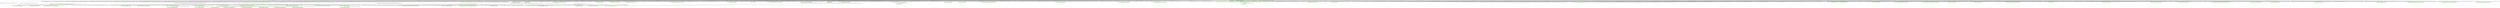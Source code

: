 digraph G {
  node [color=".3 .2 1.0",shape=box,style=filled];
  edge [];
  "0" [label="<java.lang.String: java.lang.String valueOf(java.lang.Object)>",];
  "1" [label="<org.xml.sax.helpers.LocatorImpl: java.lang.String getSystemId()>",];
  "2" [label="<java.io.PrintWriter: void <init>(java.io.Writer)>",];
  "3" [label="<java.lang.String: java.lang.String valueOf(int)>",];
  "4" [label="<java.lang.StringBuffer: void <init>(java.lang.String)>",];
  "5" [label="<java.io.PrintWriter: void println()>",];
  "6" [label="<org.apache.xalan.res.XSLMessages: java.lang.String createMsg(org.apache.xml.utils.res.XResourceBundleBase,java.lang.String,java.lang.Object[])>",];
  "7" [label="<java.lang.System: void <clinit>()>",];
  "8" [label="<javax.xml.transform.sax.SAXResult: void <init>(org.xml.sax.ContentHandler)>",];
  "9" [label="<org.xml.sax.helpers.LocatorImpl: java.lang.String getPublicId()>",];
  "10" [label="<java.lang.Object: java.lang.Class getClass()>",];
  "11" [label="<org.xml.sax.SAXException: java.lang.String getMessage()>",];
  "12" [label="<org.apache.xalan.res.XSLMessages: void <clinit>()>",];
  "13" [label="<java.lang.Throwable: void printStackTrace(java.io.PrintWriter)>",];
  "14" [label="<org.apache.xml.utils.SAXSourceLocator: void <init>(org.xml.sax.SAXParseException)>",];
  "15" [label="<java.lang.RuntimeException: void <init>(java.lang.String)>",];
  "16" [label="<javax.xml.transform.stream.StreamSource: void <init>(java.lang.String)>",];
  "17" [label="<java.util.MissingResourceException: void <init>(java.lang.String,java.lang.String,java.lang.String)>",];
  "18" [label="<java.lang.System: long currentTimeMillis()>",];
  "19" [label="<java.util.Vector: int size()>",];
  "20" [label="<org.apache.xml.utils.SAXSourceLocator: java.lang.String getPublicId()>",];
  "21" [label="<org.xml.sax.helpers.LocatorImpl: int getLineNumber()>",];
  "22" [label="<java.lang.System: void exit(int)>",];
  "23" [label="<java.util.Locale: java.util.Locale getDefault()>",];
  "24" [label="<java.lang.Object: void <init>()>",];
  "25" [label="<javax.xml.transform.stream.StreamResult: void <init>(java.io.OutputStream)>",];
  "26" [label="<javax.xml.transform.stream.StreamSource: void <init>(java.io.Reader)>",];
  "27" [label="<java.lang.StringBuffer: java.lang.StringBuffer append(java.lang.String)>",];
  "28" [label="<java.util.Vector: void <init>()>",];
  "29" [label="<org.xml.sax.helpers.LocatorImpl: int getColumnNumber()>",];
  "30" [label="<java.util.Vector: void addElement(java.lang.Object)>",];
  "31" [label="<org.apache.xalan.trace.PrintTraceListener: void <init>(java.io.PrintWriter)>",];
  "32" [label="<java.lang.Integer: int parseInt(java.lang.String)>",];
  "33" [label="<org.apache.xalan.xslt.Process: void main(java.lang.String[])>",];
  "34" [label="<java.lang.Class: java.lang.String getName()>",];
  "35" [label="<javax.xml.parsers.SAXParserFactory: javax.xml.parsers.SAXParserFactory newInstance()>",];
  "36" [label="<javax.xml.transform.TransformerException: javax.xml.transform.SourceLocator getLocator()>",];
  "37" [label="<java.io.PrintWriter: void println(java.lang.String)>",];
  "38" [label="<org.xml.sax.helpers.LocatorImpl: void setColumnNumber(int)>",];
  "39" [label="<org.apache.xalan.res.XSLMessages: java.util.ListResourceBundle loadResourceBundle(java.lang.String)>",];
  "40" [label="<org.xml.sax.SAXException: void <init>(java.lang.Exception)>",];
  "41" [label="<java.lang.String: void <clinit>()>",];
  "42" [label="<org.apache.xml.utils.SAXSourceLocator: int getColumnNumber()>",];
  "43" [label="<javax.xml.transform.dom.DOMSource: void <init>(org.w3c.dom.Node)>",];
  "44" [label="<org.apache.xalan.xslt.Process: void doExit(int)>",];
  "45" [label="<java.io.FileOutputStream: void <init>(java.lang.String)>",];
  "46" [label="<java.lang.Boolean: void <clinit>()>",];
  "47" [label="<java.io.PrintWriter: void close()>",];
  "48" [label="<org.xml.sax.helpers.LocatorImpl: void setLineNumber(int)>",];
  "49" [label="<org.xml.sax.SAXException: java.lang.Exception getException()>",];
  "50" [label="<org.xml.sax.helpers.LocatorImpl: void setSystemId(java.lang.String)>",];
  "51" [label="<javax.xml.transform.TransformerException: java.lang.Throwable getCause()>",];
  "52" [label="<java.util.ResourceBundle: java.util.ResourceBundle getBundle(java.lang.String,java.util.Locale)>",];
  "53" [label="<java.lang.String: boolean equalsIgnoreCase(java.lang.String)>",];
  "54" [label="<javax.xml.transform.sax.SAXSource: void <init>(org.xml.sax.XMLReader,org.xml.sax.InputSource)>",];
  "55" [label="<java.io.FileWriter: void <init>(java.lang.String)>",];
  "56" [label="<java.text.MessageFormat: java.lang.String format(java.lang.String,java.lang.Object[])>",];
  "57" [label="<org.xml.sax.helpers.LocatorImpl: void <init>()>",];
  "58" [label="<org.apache.xml.utils.SAXSourceLocator: java.lang.String getSystemId()>",];
  "59" [label="<javax.xml.transform.TransformerException: void <init>(java.lang.String)>",];
  "60" [label="<org.apache.xalan.xslt.Process: void printArgOptions(org.apache.xalan.res.XSLTErrorResources)>",];
  "61" [label="<java.lang.ref.Finalizer: void register(java.lang.Object)>",];
  "62" [label="<java.io.StringReader: void <init>(java.lang.String)>",];
  "63" [label="<org.apache.xml.utils.DefaultErrorHandler: void printLocation(java.io.PrintWriter,java.lang.Throwable)>",];
  "64" [label="<java.util.Vector: java.lang.Object elementAt(int)>",];
  "65" [label="<org.xml.sax.helpers.XMLReaderFactory: org.xml.sax.XMLReader createXMLReader()>",];
  "66" [label="<org.apache.xalan.processor.XSLProcessorVersion: void <clinit>()>",];
  "67" [label="<java.lang.Object: void <clinit>()>",];
  "68" [label="<org.apache.xml.utils.SAXSourceLocator: int getLineNumber()>",];
  "69" [label="<java.lang.String: char charAt(int)>",];
  "70" [label="<org.xml.sax.InputSource: void <init>(java.lang.String)>",];
  "71" [label="<javax.xml.transform.dom.DOMResult: void <init>(org.w3c.dom.Node)>",];
  "72" [label="<org.xml.sax.SAXException: void <init>(java.lang.String)>",];
  "73" [label="<javax.xml.parsers.DocumentBuilderFactory: javax.xml.parsers.DocumentBuilderFactory newInstance()>",];
  "74" [label="<java.io.PrintWriter: void <init>(java.io.OutputStream,boolean)>",];
  "75" [label="<java.util.Locale: void <init>(java.lang.String,java.lang.String)>",];
  "76" [label="<java.io.PrintWriter: void print(java.lang.String)>",];
  "77" [label="<org.xml.sax.helpers.LocatorImpl: void setPublicId(java.lang.String)>",];
  "78" [label="<java.lang.Throwable: java.lang.String getMessage()>",];
  "79" [label="<java.lang.StringBuffer: java.lang.StringBuffer append(int)>",];
  "80" [label="<java.lang.String: boolean equals(java.lang.Object)>",];
  "81" [label="<java.lang.Class: java.lang.Class forName(java.lang.String)>",];
  "82" [label="<javax.xml.transform.TransformerFactory: javax.xml.transform.TransformerFactory newInstance()>",];
  "83" [label="<javax.xml.transform.dom.DOMSource: void <init>(org.w3c.dom.Node,java.lang.String)>",];
  "84" [label="<javax.xml.transform.TransformerException: void printStackTrace(java.io.PrintWriter)>",];
  "85" [label="<org.apache.xalan.res.XSLMessages: java.lang.String createMessage(int,java.lang.Object[])>",];
  "6" -> "27" [label="[28@L351] $r11 = invokevirtual $r9.<java.lang.StringBuffer: java.lang.StringBuffer append(java.lang.String)>(%stringconst2);",];
  "6" -> "56" [label="[19@L346] r14 = invokestatic <java.text.MessageFormat: java.lang.String format(java.lang.String,java.lang.Object[])>(r13, args);",];
  "6" -> "0" [label="[25@L351] $r10 = invokestatic <java.lang.String: java.lang.String valueOf(java.lang.Object)>($r8);",];
  "6" -> "15" [label="[36@L359] invokespecial $r2.<java.lang.RuntimeException: void <init>(java.lang.String)>(r14);",];
  "6" -> "4" [label="[26@L351] invokespecial $r9.<java.lang.StringBuffer: void <init>(java.lang.String)>($r10);",];
  "14" -> "57" [label="[0@L107] invokespecial %this.<org.xml.sax.helpers.LocatorImpl: void <init>()>();",];
  "14" -> "77" [label="[6@L111] invokevirtual %this.<org.xml.sax.helpers.LocatorImpl: void setPublicId(java.lang.String)>($r2);",];
  "14" -> "38" [label="[4@L110] invokevirtual %this.<org.xml.sax.helpers.LocatorImpl: void setColumnNumber(int)>($i1);",];
  "14" -> "50" [label="[8@L112] invokevirtual %this.<org.xml.sax.helpers.LocatorImpl: void setSystemId(java.lang.String)>($r3);",];
  "14" -> "48" [label="[2@L109] invokevirtual %this.<org.xml.sax.helpers.LocatorImpl: void setLineNumber(int)>($i0);",];
  "20" -> "9" [label="[2@L128] $r3 = invokespecial %this.<org.xml.sax.helpers.LocatorImpl: java.lang.String getPublicId()>();",];
  "31" -> "24" [label="[0@L89] invokespecial %this.<java.lang.Object: void <init>()>();",];
  "33" -> "72" [label="[623@L829] invokespecial $r284.<org.xml.sax.SAXException: void <init>(java.lang.String)>($r203);",];
  "33" -> "70" [label="[642@L852] invokespecial $r288.<org.xml.sax.InputSource: void <init>(java.lang.String)>(r234);",];
  "33" -> "85" [label="[169@L344] $r102 = invokestatic <org.apache.xalan.res.XSLMessages: java.lang.String createMessage(int,java.lang.Object[])>(%intconst7, $r100);",];
  "33" -> "85" [label="[705@L917] $r189 = invokestatic <org.apache.xalan.res.XSLMessages: java.lang.String createMessage(int,java.lang.Object[])>(%intconst38, %nullconst);",];
  "33" -> "43" [label="[548@L698] invokespecial $r278.<javax.xml.transform.dom.DOMSource: void <init>(org.w3c.dom.Node)>($r157);",];
  "33" -> "27" [label="[709@L918] $r191 = invokevirtual $r296.<java.lang.StringBuffer: java.lang.StringBuffer append(java.lang.String)>(%stringconst39);",];
  "33" -> "53" [label="[275@L435] $z18 = invokevirtual $r43.<java.lang.String: boolean equalsIgnoreCase(java.lang.String)>($r42);",];
  "33" -> "31" [label="[51@L259] invokespecial $r258.<org.apache.xalan.trace.PrintTraceListener: void <init>(java.io.PrintWriter)>($r256);",];
  "33" -> "82" [label="[15@L224] r233 = invokestatic <javax.xml.transform.TransformerFactory: javax.xml.transform.TransformerFactory newInstance()>();",];
  "33" -> "64" [label="[515@L656] $r132 = invokevirtual $r257.<java.util.Vector: java.lang.Object elementAt(int)>($i30);",];
  "33" -> "44" [label="[722@L928] invokestatic <org.apache.xalan.xslt.Process: void doExit(int)>($i58);",];
  "33" -> "85" [label="[152@L334] $r105 = invokestatic <org.apache.xalan.res.XSLMessages: java.lang.String createMessage(int,java.lang.Object[])>(%intconst7, $r103);",];
  "33" -> "39" [label="[8@L210] $r2 = invokestatic <org.apache.xalan.res.XSLMessages: java.util.ListResourceBundle loadResourceBundle(java.lang.String)>(%stringconst1);",];
  "33" -> "37" [label="[726@L945] invokevirtual $r256.<java.io.PrintWriter: void println(java.lang.String)>(%stringconst41);",];
  "33" -> "85" [label="[664@L882] $r121 = invokestatic <org.apache.xalan.res.XSLMessages: java.lang.String createMessage(int,java.lang.Object[])>(%intconst2, %nullconst);",];
  "33" -> "53" [label="[87@L292] $z4 = invokevirtual $r15.<java.lang.String: boolean equalsIgnoreCase(java.lang.String)>($r14);",];
  "33" -> "53" [label="[213@L378] $z11 = invokevirtual $r29.<java.lang.String: boolean equalsIgnoreCase(java.lang.String)>($r28);",];
  "33" -> "32" [label="[100@L298] invokestatic <java.lang.Integer: int parseInt(java.lang.String)>($r113);",];
  "33" -> "53" [label="[379@L512] $z24 = invokevirtual $r55.<java.lang.String: boolean equalsIgnoreCase(java.lang.String)>($r54);",];
  "33" -> "13" [label="[700@L912] invokevirtual r253.<java.lang.Throwable: void printStackTrace(java.io.PrintWriter)>(r231);",];
  "33" -> "31" [label="[71@L277] invokespecial $r260.<org.apache.xalan.trace.PrintTraceListener: void <init>(java.io.PrintWriter)>($r256);",];
  "33" -> "70" [label="[604@L779] invokespecial $r282.<org.xml.sax.InputSource: void <init>(java.lang.String)>(r234);",];
  "33" -> "26" [label="[661@L876] invokespecial $r294.<javax.xml.transform.stream.StreamSource: void <init>(java.io.Reader)>($r293);",];
  "33" -> "16" [label="[654@L865] invokespecial $r292.<javax.xml.transform.stream.StreamSource: void <init>(java.lang.String)>(r234);",];
  "33" -> "53" [label="[123@L318] $z6 = invokevirtual $r19.<java.lang.String: boolean equalsIgnoreCase(java.lang.String)>($r18);",];
  "33" -> "69" [label="[94@L296] $c28 = invokevirtual $r112.<java.lang.String: char charAt(int)>(%intconst4);",];
  "33" -> "54" [label="[643@L852] invokespecial $r289.<javax.xml.transform.sax.SAXSource: void <init>(org.xml.sax.XMLReader,org.xml.sax.InputSource)>(r252, $r288);",];
  "33" -> "53" [label="[258@L406] $z15 = invokevirtual $r37.<java.lang.String: boolean equalsIgnoreCase(java.lang.String)>($r36);",];
  "33" -> "10" [label="[710@L918] $r192 = invokevirtual r253.<java.lang.Object: java.lang.Class getClass()>();",];
  "33" -> "47" [label="[724@L933] invokevirtual r231.<java.io.PrintWriter: void close()>();",];
  "33" -> "44" [label="[375@L509] invokestatic <org.apache.xalan.xslt.Process: void doExit(int)>($i50);",];
  "33" -> "74" [label="[5@L207] invokespecial $r256.<java.io.PrintWriter: void <init>(java.io.OutputStream,boolean)>($r1, %intconst0);",];
  "33" -> "45" [label="[452@L590] invokespecial $r268.<java.io.FileOutputStream: void <init>(java.lang.String)>(r235);",];
  "33" -> "53" [label="[269@L431] $z17 = invokevirtual $r41.<java.lang.String: boolean equalsIgnoreCase(java.lang.String)>($r40);",];
  "33" -> "53" [label="[291@L443] $z20 = invokevirtual $r47.<java.lang.String: boolean equalsIgnoreCase(java.lang.String)>($r46);",];
  "33" -> "85" [label="[118@L314] $r111 = invokestatic <org.apache.xalan.res.XSLMessages: java.lang.String createMessage(int,java.lang.Object[])>(%intconst7, $r109);",];
  "33" -> "53" [label="[239@L398] $z14 = invokevirtual $r35.<java.lang.String: boolean equalsIgnoreCase(java.lang.String)>($r34);",];
  "33" -> "85" [label="[20@L230] $r230 = invokestatic <org.apache.xalan.res.XSLMessages: java.lang.String createMessage(int,java.lang.Object[])>(%intconst2, %nullconst);",];
  "33" -> "37" [label="[254@L400] invokevirtual $r256.<java.io.PrintWriter: void println(java.lang.String)>($r89);",];
  "33" -> "53" [label="[410@L539] $z25 = invokevirtual $r57.<java.lang.String: boolean equalsIgnoreCase(java.lang.String)>($r56);",];
  "33" -> "35" [label="[560@L716] $r146 = invokestatic <javax.xml.parsers.SAXParserFactory: javax.xml.parsers.SAXParserFactory newInstance()>();",];
  "33" -> "2" [label="[429@L555] invokespecial $r264.<java.io.PrintWriter: void <init>(java.io.Writer)>($r263);",];
  "33" -> "53" [label="[235@L392] $z13 = invokevirtual $r33.<java.lang.String: boolean equalsIgnoreCase(java.lang.String)>($r32);",];
  "33" -> "16" [label="[650@L860] invokespecial $r291.<javax.xml.transform.stream.StreamSource: void <init>(java.lang.String)>(r234);",];
  "33" -> "70" [label="[532@L679] invokespecial $r274.<org.xml.sax.InputSource: void <init>(java.lang.String)>(r234);",];
  "33" -> "53" [label="[174@L348] $z9 = invokevirtual $r25.<java.lang.String: boolean equalsIgnoreCase(java.lang.String)>($r24);",];
  "33" -> "85" [label="[372@L506] $r70 = invokestatic <org.apache.xalan.res.XSLMessages: java.lang.String createMessage(int,java.lang.Object[])>(%intconst7, $r68);",];
  "33" -> "73" [label="[436@L567] $r179 = invokestatic <javax.xml.parsers.DocumentBuilderFactory: javax.xml.parsers.DocumentBuilderFactory newInstance()>();",];
  "33" -> "53" [label="[230@L388] $z12 = invokevirtual $r31.<java.lang.String: boolean equalsIgnoreCase(java.lang.String)>($r30);",];
  "33" -> "25" [label="[453@L590] invokespecial $r269.<javax.xml.transform.stream.StreamResult: void <init>(java.io.OutputStream)>($r268);",];
  "33" -> "19" [label="[509@L651] $i34 = invokevirtual $r257.<java.util.Vector: int size()>();",];
  "33" -> "0" [label="[244@L400] $r83 = invokestatic <java.lang.String: java.lang.String valueOf(java.lang.Object)>($r82);",];
  "33" -> "16" [label="[466@L607] invokespecial $r271.<javax.xml.transform.stream.StreamSource: void <init>(java.lang.String)>(r234);",];
  "33" -> "53" [label="[67@L274] $z2 = invokevirtual $r11.<java.lang.String: boolean equalsIgnoreCase(java.lang.String)>($r10);",];
  "33" -> "31" [label="[61@L268] invokespecial $r259.<org.apache.xalan.trace.PrintTraceListener: void <init>(java.io.PrintWriter)>($r256);",];
  "33" -> "37" [label="[21@L229] invokevirtual $r256.<java.io.PrintWriter: void println(java.lang.String)>($r230);",];
  "33" -> "85" [label="[341@L479] $r76 = invokestatic <org.apache.xalan.res.XSLMessages: java.lang.String createMessage(int,java.lang.Object[])>(%intconst7, $r74);",];
  "33" -> "85" [label="[208@L374] $r95 = invokestatic <org.apache.xalan.res.XSLMessages: java.lang.String createMessage(int,java.lang.Object[])>(%intconst7, $r93);",];
  "33" -> "59" [label="[478@L615] invokespecial $r272.<javax.xml.transform.TransformerException: void <init>(java.lang.String)>($r174);",];
  "33" -> "37" [label="[684@L891] invokevirtual $r256.<java.io.PrintWriter: void println(java.lang.String)>($r129);",];
  "33" -> "37" [label="[665@L881] invokevirtual $r256.<java.io.PrintWriter: void println(java.lang.String)>($r121);",];
  "33" -> "53" [label="[264@L410] $z16 = invokevirtual $r39.<java.lang.String: boolean equalsIgnoreCase(java.lang.String)>($r38);",];
  "33" -> "35" [label="[611@L814] $r139 = invokestatic <javax.xml.parsers.SAXParserFactory: javax.xml.parsers.SAXParserFactory newInstance()>();",];
  "33" -> "53" [label="[57@L265] $z1 = invokevirtual $r9.<java.lang.String: boolean equalsIgnoreCase(java.lang.String)>($r8);",];
  "33" -> "80" [label="[434@L562] $z31 = invokevirtual r232.<java.lang.String: boolean equals(java.lang.Object)>(%stringconst23);",];
  "33" -> "27" [label="[247@L401] $r85 = invokevirtual $r262.<java.lang.StringBuffer: java.lang.StringBuffer append(java.lang.String)>($r84);",];
  "33" -> "30" [label="[199@L366] invokevirtual $r257.<java.util.Vector: void addElement(java.lang.Object)>(r244);",];
  "33" -> "28" [label="[37@L248] invokespecial $r257.<java.util.Vector: void <init>()>();",];
  "33" -> "44" [label="[667@L884] invokestatic <org.apache.xalan.xslt.Process: void doExit(int)>($i56);",];
  "33" -> "31" [label="[81@L286] invokespecial $r261.<org.apache.xalan.trace.PrintTraceListener: void <init>(java.io.PrintWriter)>($r256);",];
  "33" -> "34" [label="[711@L918] $r193 = invokevirtual $r192.<java.lang.Class: java.lang.String getName()>();",];
  "33" -> "71" [label="[539@L685] invokespecial $r276.<javax.xml.transform.dom.DOMResult: void <init>(org.w3c.dom.Node)>($r157);",];
  "33" -> "64" [label="[512@L655] $r130 = invokevirtual $r257.<java.util.Vector: java.lang.Object elementAt(int)>(i35);",];
  "33" -> "85" [label="[225@L384] $r92 = invokestatic <org.apache.xalan.res.XSLMessages: java.lang.String createMessage(int,java.lang.Object[])>(%intconst7, $r90);",];
  "33" -> "83" [label="[443@L574] invokespecial $r266.<javax.xml.transform.dom.DOMSource: void <init>(org.w3c.dom.Node,java.lang.String)>($r182, r237);",];
  "33" -> "44" [label="[406@L536] invokestatic <org.apache.xalan.xslt.Process: void doExit(int)>($i54);",];
  "33" -> "85" [label="[364@L497] $r224 = invokestatic <org.apache.xalan.res.XSLMessages: java.lang.String createMessage(int,java.lang.Object[])>(%intconst19, $r222);",];
  "33" -> "69" [label="[307@L451] $c10 = invokevirtual $r80.<java.lang.String: char charAt(int)>(%intconst4);",];
  "33" -> "53" [label="[46@L256] $z0 = invokevirtual $r7.<java.lang.String: boolean equalsIgnoreCase(java.lang.String)>($r6);",];
  "33" -> "0" [label="[706@L917] $r190 = invokestatic <java.lang.String: java.lang.String valueOf(java.lang.Object)>($r189);",];
  "33" -> "4" [label="[673@L891] invokespecial $r295.<java.lang.StringBuffer: void <init>(java.lang.String)>(%stringconst34);",];
  "33" -> "40" [label="[618@L825] invokespecial $r283.<org.xml.sax.SAXException: void <init>(java.lang.Exception)>($r204);",];
  "33" -> "40" [label="[567@L727] invokespecial $r280.<org.xml.sax.SAXException: void <init>(java.lang.Exception)>($r215);",];
  "33" -> "85" [label="[333@L470] $r228 = invokestatic <org.apache.xalan.res.XSLMessages: java.lang.String createMessage(int,java.lang.Object[])>(%intconst19, $r226);",];
  "33" -> "16" [label="[447@L580] invokespecial $r267.<javax.xml.transform.stream.StreamSource: void <init>(java.lang.String)>(r237);",];
  "33" -> "44" [label="[344@L482] invokestatic <org.apache.xalan.xslt.Process: void doExit(int)>($i46);",];
  "33" -> "54" [label="[637@L846] invokespecial $r287.<javax.xml.transform.sax.SAXSource: void <init>(org.xml.sax.XMLReader,org.xml.sax.InputSource)>(r252, $r286);",];
  "33" -> "65" [label="[578@L738] r251 = invokestatic <org.xml.sax.helpers.XMLReaderFactory: org.xml.sax.XMLReader createXMLReader()>();",];
  "33" -> "85" [label="[395@L524] $r220 = invokestatic <org.apache.xalan.res.XSLMessages: java.lang.String createMessage(int,java.lang.Object[])>(%intconst19, $r218);",];
  "33" -> "11" [label="[715@L919] $r196 = invokevirtual r253.<java.lang.Throwable: java.lang.String getMessage()>();",];
  "33" -> "85" [label="[135@L324] $r108 = invokestatic <org.apache.xalan.res.XSLMessages: java.lang.String createMessage(int,java.lang.Object[])>(%intconst7, $r106);",];
  "33" -> "78" [label="[715@L919] $r196 = invokevirtual r253.<java.lang.Throwable: java.lang.String getMessage()>();",];
  "33" -> "27" [label="[674@L892] $r123 = invokevirtual $r295.<java.lang.StringBuffer: java.lang.StringBuffer append(java.lang.String)>(r234);",];
  "33" -> "44" [label="[398@L527] invokestatic <org.apache.xalan.xslt.Process: void doExit(int)>($i52);",];
  "33" -> "80" [label="[489@L626] $z26 = invokevirtual r232.<java.lang.String: boolean equals(java.lang.Object)>(%stringconst27);",];
  "33" -> "4" [label="[245@L400] invokespecial $r262.<java.lang.StringBuffer: void <init>(java.lang.String)>($r83);",];
  "33" -> "30" [label="[202@L370] invokevirtual $r257.<java.util.Vector: void addElement(java.lang.Object)>(r96);",];
  "33" -> "70" [label="[440@L572] invokespecial $r265.<org.xml.sax.InputSource: void <init>(java.lang.String)>(r237);",];
  "33" -> "72" [label="[572@L731] invokespecial $r281.<org.xml.sax.SAXException: void <init>(java.lang.String)>($r214);",];
  "33" -> "81" [label="[386@L519] $r66 = invokestatic <java.lang.Class: java.lang.Class forName(java.lang.String)>($r65);",];
  "33" -> "73" [label="[525@L669] $r152 = invokestatic <javax.xml.parsers.DocumentBuilderFactory: javax.xml.parsers.DocumentBuilderFactory newInstance()>();",];
  "33" -> "65" [label="[629@L836] r252 = invokestatic <org.xml.sax.helpers.XMLReaderFactory: org.xml.sax.XMLReader createXMLReader()>();",];
  "33" -> "81" [label="[355@L492] $r72 = invokestatic <java.lang.Class: java.lang.Class forName(java.lang.String)>($r71);",];
  "33" -> "18" [label="[668@L887] $l37 = invokestatic <java.lang.System: long currentTimeMillis()>();",];
  "33" -> "8" [label="[633@L843] invokespecial $r285.<javax.xml.transform.sax.SAXResult: void <init>(org.xml.sax.ContentHandler)>(r243);",];
  "33" -> "8" [label="[546@L696] invokespecial $r277.<javax.xml.transform.sax.SAXResult: void <init>(org.xml.sax.ContentHandler)>(r243);",];
  "33" -> "53" [label="[140@L328] $z7 = invokevirtual $r21.<java.lang.String: boolean equalsIgnoreCase(java.lang.String)>($r20);",];
  "33" -> "47" [label="[720@L925] invokevirtual r231.<java.io.PrintWriter: void close()>();",];
  "33" -> "81" [label="[322@L463] $r78 = invokestatic <java.lang.Class: java.lang.Class forName(java.lang.String)>($r77);",];
  "33" -> "80" [label="[523@L664] $z28 = invokevirtual r232.<java.lang.String: boolean equals(java.lang.Object)>(%stringconst23);",];
  "33" -> "53" [label="[315@L456] $z22 = invokevirtual $r51.<java.lang.String: boolean equalsIgnoreCase(java.lang.String)>($r50);",];
  "33" -> "60" [label="[13@L216] invokestatic <org.apache.xalan.xslt.Process: void printArgOptions(org.apache.xalan.res.XSLTErrorResources)>(r3);",];
  "33" -> "53" [label="[348@L485] $z23 = invokevirtual $r53.<java.lang.String: boolean equalsIgnoreCase(java.lang.String)>($r52);",];
  "33" -> "53" [label="[105@L308] $z5 = invokevirtual $r17.<java.lang.String: boolean equalsIgnoreCase(java.lang.String)>($r16);",];
  "33" -> "83" [label="[537@L684] invokespecial $r275.<javax.xml.transform.dom.DOMSource: void <init>(org.w3c.dom.Node,java.lang.String)>($r155, r234);",];
  "33" -> "53" [label="[157@L338] $z8 = invokevirtual $r23.<java.lang.String: boolean equalsIgnoreCase(java.lang.String)>($r22);",];
  "33" -> "44" [label="[25@L235] invokestatic <org.apache.xalan.xslt.Process: void doExit(int)>($i40);",];
  "33" -> "85" [label="[186@L356] $r99 = invokestatic <org.apache.xalan.res.XSLMessages: java.lang.String createMessage(int,java.lang.Object[])>(%intconst7, $r97);",];
  "33" -> "4" [label="[707@L917] invokespecial $r296.<java.lang.StringBuffer: void <init>(java.lang.String)>($r190);",];
  "33" -> "59" [label="[485@L619] invokespecial $r273.<javax.xml.transform.TransformerException: void <init>(java.lang.String)>($r171);",];
  "33" -> "5" [label="[698@L909] invokevirtual $r256.<java.io.PrintWriter: void println()>();",];
  "33" -> "8" [label="[648@L858] invokespecial $r290.<javax.xml.transform.sax.SAXResult: void <init>(org.xml.sax.ContentHandler)>(r243);",];
  "33" -> "85" [label="[477@L615] $r174 = invokestatic <org.apache.xalan.res.XSLMessages: java.lang.String createMessage(int,java.lang.Object[])>(%intconst25, $r173);",];
  "33" -> "85" [label="[484@L619] $r171 = invokestatic <org.apache.xalan.res.XSLMessages: java.lang.String createMessage(int,java.lang.Object[])>(%intconst26, $r170);",];
  "33" -> "37" [label="[718@L916] invokevirtual $r256.<java.io.PrintWriter: void println(java.lang.String)>($r198);",];
  "33" -> "62" [label="[659@L874] invokespecial $r293.<java.io.StringReader: void <init>(java.lang.String)>(%stringconst33);",];
  "33" -> "44" [label="[367@L500] invokestatic <org.apache.xalan.xslt.Process: void doExit(int)>($i48);",];
  "33" -> "55" [label="[428@L555] invokespecial $r263.<java.io.FileWriter: void <init>(java.lang.String)>(r236);",];
  "33" -> "85" [label="[419@L543] $r61 = invokestatic <org.apache.xalan.res.XSLMessages: java.lang.String createMessage(int,java.lang.Object[])>(%intconst22, $r58);",];
  "33" -> "25" [label="[458@L594] invokespecial $r270.<javax.xml.transform.stream.StreamResult: void <init>(java.io.OutputStream)>($r119);",];
  "33" -> "18" [label="[424@L551] $l29 = invokestatic <java.lang.System: long currentTimeMillis()>();",];
  "33" -> "85" [label="[403@L533] $r64 = invokestatic <org.apache.xalan.res.XSLMessages: java.lang.String createMessage(int,java.lang.Object[])>(%intconst7, $r62);",];
  "33" -> "70" [label="[636@L846] invokespecial $r286.<org.xml.sax.InputSource: void <init>(java.lang.String)>(r234);",];
  "33" -> "53" [label="[299@L447] $z21 = invokevirtual $r49.<java.lang.String: boolean equalsIgnoreCase(java.lang.String)>($r48);",];
  "33" -> "63" [label="[702@L915] invokestatic <org.apache.xml.utils.DefaultErrorHandler: void printLocation(java.io.PrintWriter,java.lang.Throwable)>($r256, r253);",];
  "33" -> "80" [label="[555@L703] $z29 = invokevirtual r232.<java.lang.String: boolean equals(java.lang.Object)>(%stringconst27);",];
  "33" -> "84" [label="[700@L912] invokevirtual r253.<java.lang.Throwable: void printStackTrace(java.io.PrintWriter)>(r231);",];
  "33" -> "53" [label="[77@L283] $z3 = invokevirtual $r13.<java.lang.String: boolean equalsIgnoreCase(java.lang.String)>($r12);",];
  "33" -> "44" [label="[336@L473] invokestatic <org.apache.xalan.xslt.Process: void doExit(int)>($i44);",];
  "33" -> "43" [label="[552@L701] invokespecial $r279.<javax.xml.transform.dom.DOMSource: void <init>(org.w3c.dom.Node)>($r157);",];
  "33" -> "53" [label="[283@L439] $z19 = invokevirtual $r45.<java.lang.String: boolean equalsIgnoreCase(java.lang.String)>($r44);",];
  "33" -> "53" [label="[191@L360] $z10 = invokevirtual $r27.<java.lang.String: boolean equalsIgnoreCase(java.lang.String)>($r26);",];
  "39" -> "52" [label="[10@L470] $r11 = invokestatic <java.util.ResourceBundle: java.util.ResourceBundle getBundle(java.lang.String,java.util.Locale)>(%stringconst2, $r10);",];
  "39" -> "4" [label="[17@L479] invokespecial $r6.<java.lang.StringBuffer: void <init>(java.lang.String)>(%stringconst3);",];
  "39" -> "75" [label="[8@L471] invokespecial $r10.<java.util.Locale: void <init>(java.lang.String,java.lang.String)>(%stringconst0, %stringconst1);",];
  "39" -> "27" [label="[18@L479] $r7 = invokevirtual $r6.<java.lang.StringBuffer: java.lang.StringBuffer append(java.lang.String)>(r1);",];
  "39" -> "52" [label="[1@L461] $r2 = invokestatic <java.util.ResourceBundle: java.util.ResourceBundle getBundle(java.lang.String,java.util.Locale)>(r1, $r0);",];
  "39" -> "23" [label="[0@L453] $r0 = invokestatic <java.util.Locale: java.util.Locale getDefault()>();",];
  "39" -> "17" [label="[21@L478] invokespecial $r5.<java.util.MissingResourceException: void <init>(java.lang.String,java.lang.String,java.lang.String)>($r8, r1, %stringconst4);",];
  "42" -> "29" [label="[2@L187] $i0 = invokespecial %this.<org.xml.sax.helpers.LocatorImpl: int getColumnNumber()>();",];
  "44" -> "22" [label="[0@L955] invokestatic <java.lang.System: void exit(int)>(i0);",];
  "58" -> "1" [label="[2@L147] $r3 = invokespecial %this.<org.xml.sax.helpers.LocatorImpl: java.lang.String getSystemId()>();",];
  "63" -> "42" [label="[53@L335] $i1 = invokeinterface r12.<javax.xml.transform.SourceLocator: int getColumnNumber()>();",];
  "63" -> "49" [label="[29@L320] r13 = invokevirtual $r5.<org.xml.sax.SAXException: java.lang.Exception getException()>();",];
  "63" -> "20" [label="[37@L330] $r14 = invokeinterface r12.<javax.xml.transform.SourceLocator: java.lang.String getPublicId()>();",];
  "63" -> "20" [label="[35@L329] $r3 = invokeinterface r12.<javax.xml.transform.SourceLocator: java.lang.String getPublicId()>();",];
  "63" -> "20" [label="[34@L329] $r2 = invokeinterface r12.<javax.xml.transform.SourceLocator: java.lang.String getPublicId()>();",];
  "63" -> "58" [label="[39@L331] $r4 = invokeinterface r12.<javax.xml.transform.SourceLocator: java.lang.String getSystemId()>();",];
  "63" -> "27" [label="[48@L334] $r17 = invokevirtual $r15.<java.lang.StringBuffer: java.lang.StringBuffer append(java.lang.String)>(%stringconst1);",];
  "63" -> "76" [label="[58@L334] invokevirtual r1.<java.io.PrintWriter: void print(java.lang.String)>($r22);",];
  "63" -> "36" [label="[13@L311] $r9 = invokevirtual $r8.<javax.xml.transform.TransformerException: javax.xml.transform.SourceLocator getLocator()>();",];
  "63" -> "4" [label="[46@L334] invokespecial $r15.<java.lang.StringBuffer: void <init>(java.lang.String)>($r16);",];
  "63" -> "68" [label="[49@L334] $i0 = invokeinterface r12.<javax.xml.transform.SourceLocator: int getLineNumber()>();",];
  "63" -> "0" [label="[45@L334] $r16 = invokestatic <java.lang.String: java.lang.String valueOf(java.lang.Object)>($r14);",];
  "63" -> "58" [label="[41@L332] $r14 = invokeinterface r12.<javax.xml.transform.SourceLocator: java.lang.String getSystemId()>();",];
  "63" -> "76" [label="[61@L338] invokevirtual r1.<java.io.PrintWriter: void print(java.lang.String)>(%stringconst4);",];
  "63" -> "14" [label="[7@L307] invokespecial $r10.<org.apache.xml.utils.SAXSourceLocator: void <init>(org.xml.sax.SAXParseException)>($r11);",];
  "63" -> "51" [label="[19@L316] r13 = invokevirtual $r7.<javax.xml.transform.TransformerException: java.lang.Throwable getCause()>();",];
  "66" -> "3" [label="[35@L149] $r12 = invokestatic <java.lang.String: java.lang.String valueOf(int)>($i3);",];
  "66" -> "27" [label="[15@L146] $r2 = invokevirtual $r0.<java.lang.StringBuffer: java.lang.StringBuffer append(java.lang.String)>($r1);",];
  "66" -> "4" [label="[29@L148] invokespecial $r10.<java.lang.StringBuffer: void <init>(java.lang.String)>(%stringconst8);",];
  "66" -> "79" [label="[31@L148] $r11 = invokevirtual $r10.<java.lang.StringBuffer: java.lang.StringBuffer append(int)>($i4);",];
  "66" -> "4" [label="[13@L146] invokespecial $r0.<java.lang.StringBuffer: void <init>(java.lang.String)>(%stringconst5);",];
  "68" -> "21" [label="[2@L167] $i0 = invokespecial %this.<org.xml.sax.helpers.LocatorImpl: int getLineNumber()>();",];
  "85" -> "6" [label="[9@L294] $r3 = invokestatic <org.apache.xalan.res.XSLMessages: java.lang.String createMsg(org.apache.xml.utils.res.XResourceBundleBase,java.lang.String,java.lang.Object[])>($r6, $r1, args);",];
  "85" -> "39" [label="[3@L286] $r4 = invokestatic <org.apache.xalan.res.XSLMessages: java.util.ListResourceBundle loadResourceBundle(java.lang.String)>(%stringconst0);",];
}
